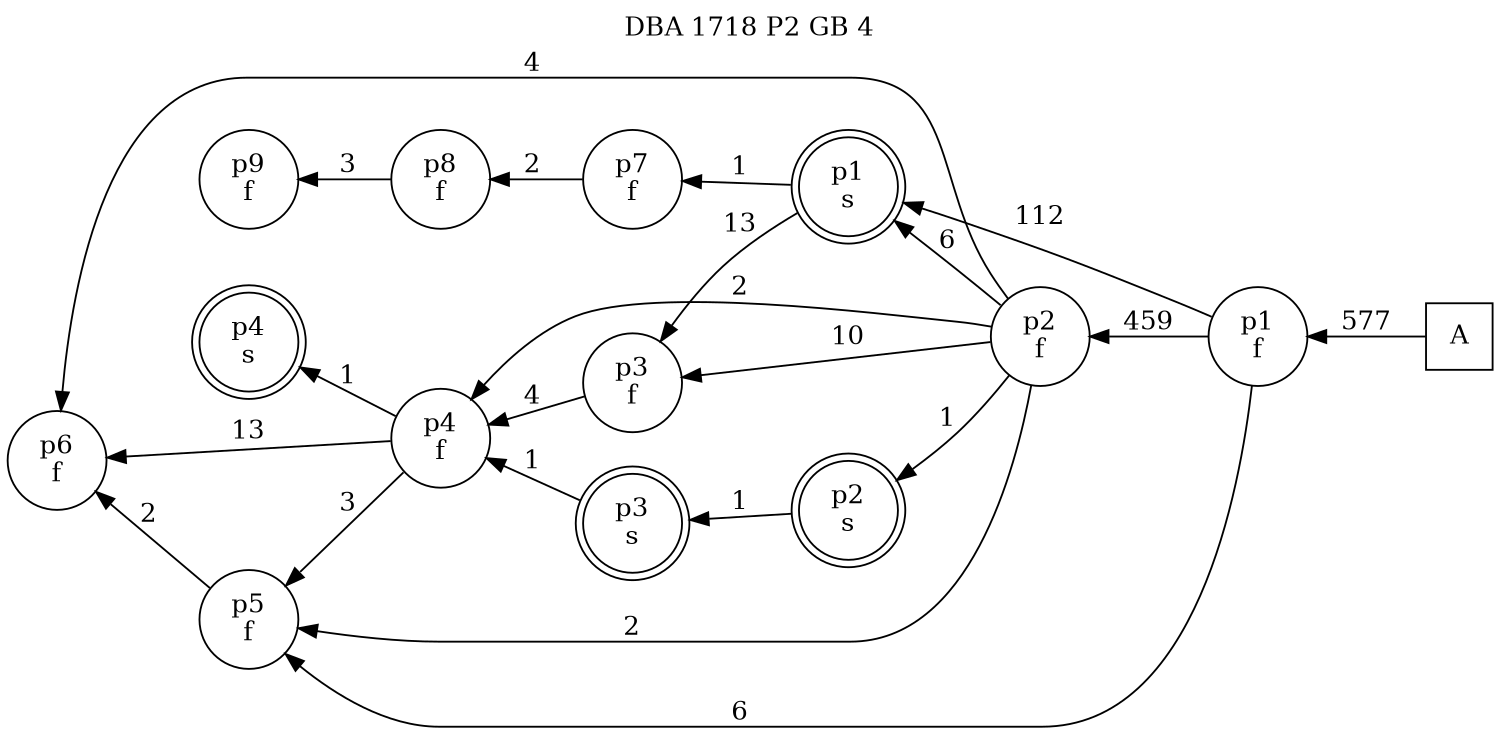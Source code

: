 digraph DBA_1718_P2_GB_4_LOW {
labelloc="tl"
label= " DBA 1718 P2 GB 4 "
rankdir="RL";
graph [ size=" 10 , 10 !"]

"A" [shape="square" label="A"]
"p1_f" [shape="circle" label="p1
f"]
"p1_s" [shape="doublecircle" label="p1
s"]
"p2_f" [shape="circle" label="p2
f"]
"p3_f" [shape="circle" label="p3
f"]
"p4_f" [shape="circle" label="p4
f"]
"p5_f" [shape="circle" label="p5
f"]
"p6_f" [shape="circle" label="p6
f"]
"p7_f" [shape="circle" label="p7
f"]
"p8_f" [shape="circle" label="p8
f"]
"p9_f" [shape="circle" label="p9
f"]
"p2_s" [shape="doublecircle" label="p2
s"]
"p3_s" [shape="doublecircle" label="p3
s"]
"p4_s" [shape="doublecircle" label="p4
s"]
"A" -> "p1_f" [ label=577]
"p1_f" -> "p1_s" [ label=112]
"p1_f" -> "p2_f" [ label=459]
"p1_f" -> "p5_f" [ label=6]
"p1_s" -> "p3_f" [ label=13]
"p1_s" -> "p7_f" [ label=1]
"p2_f" -> "p1_s" [ label=6]
"p2_f" -> "p3_f" [ label=10]
"p2_f" -> "p4_f" [ label=2]
"p2_f" -> "p5_f" [ label=2]
"p2_f" -> "p6_f" [ label=4]
"p2_f" -> "p2_s" [ label=1]
"p3_f" -> "p4_f" [ label=4]
"p4_f" -> "p5_f" [ label=3]
"p4_f" -> "p6_f" [ label=13]
"p4_f" -> "p4_s" [ label=1]
"p5_f" -> "p6_f" [ label=2]
"p7_f" -> "p8_f" [ label=2]
"p8_f" -> "p9_f" [ label=3]
"p2_s" -> "p3_s" [ label=1]
"p3_s" -> "p4_f" [ label=1]
}
